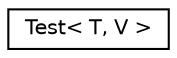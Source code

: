 digraph "Graphical Class Hierarchy"
{
  edge [fontname="Helvetica",fontsize="10",labelfontname="Helvetica",labelfontsize="10"];
  node [fontname="Helvetica",fontsize="10",shape=record];
  rankdir="LR";
  Node1 [label="Test\< T, V \>",height=0.2,width=0.4,color="black", fillcolor="white", style="filled",URL="$classTest.html"];
}
